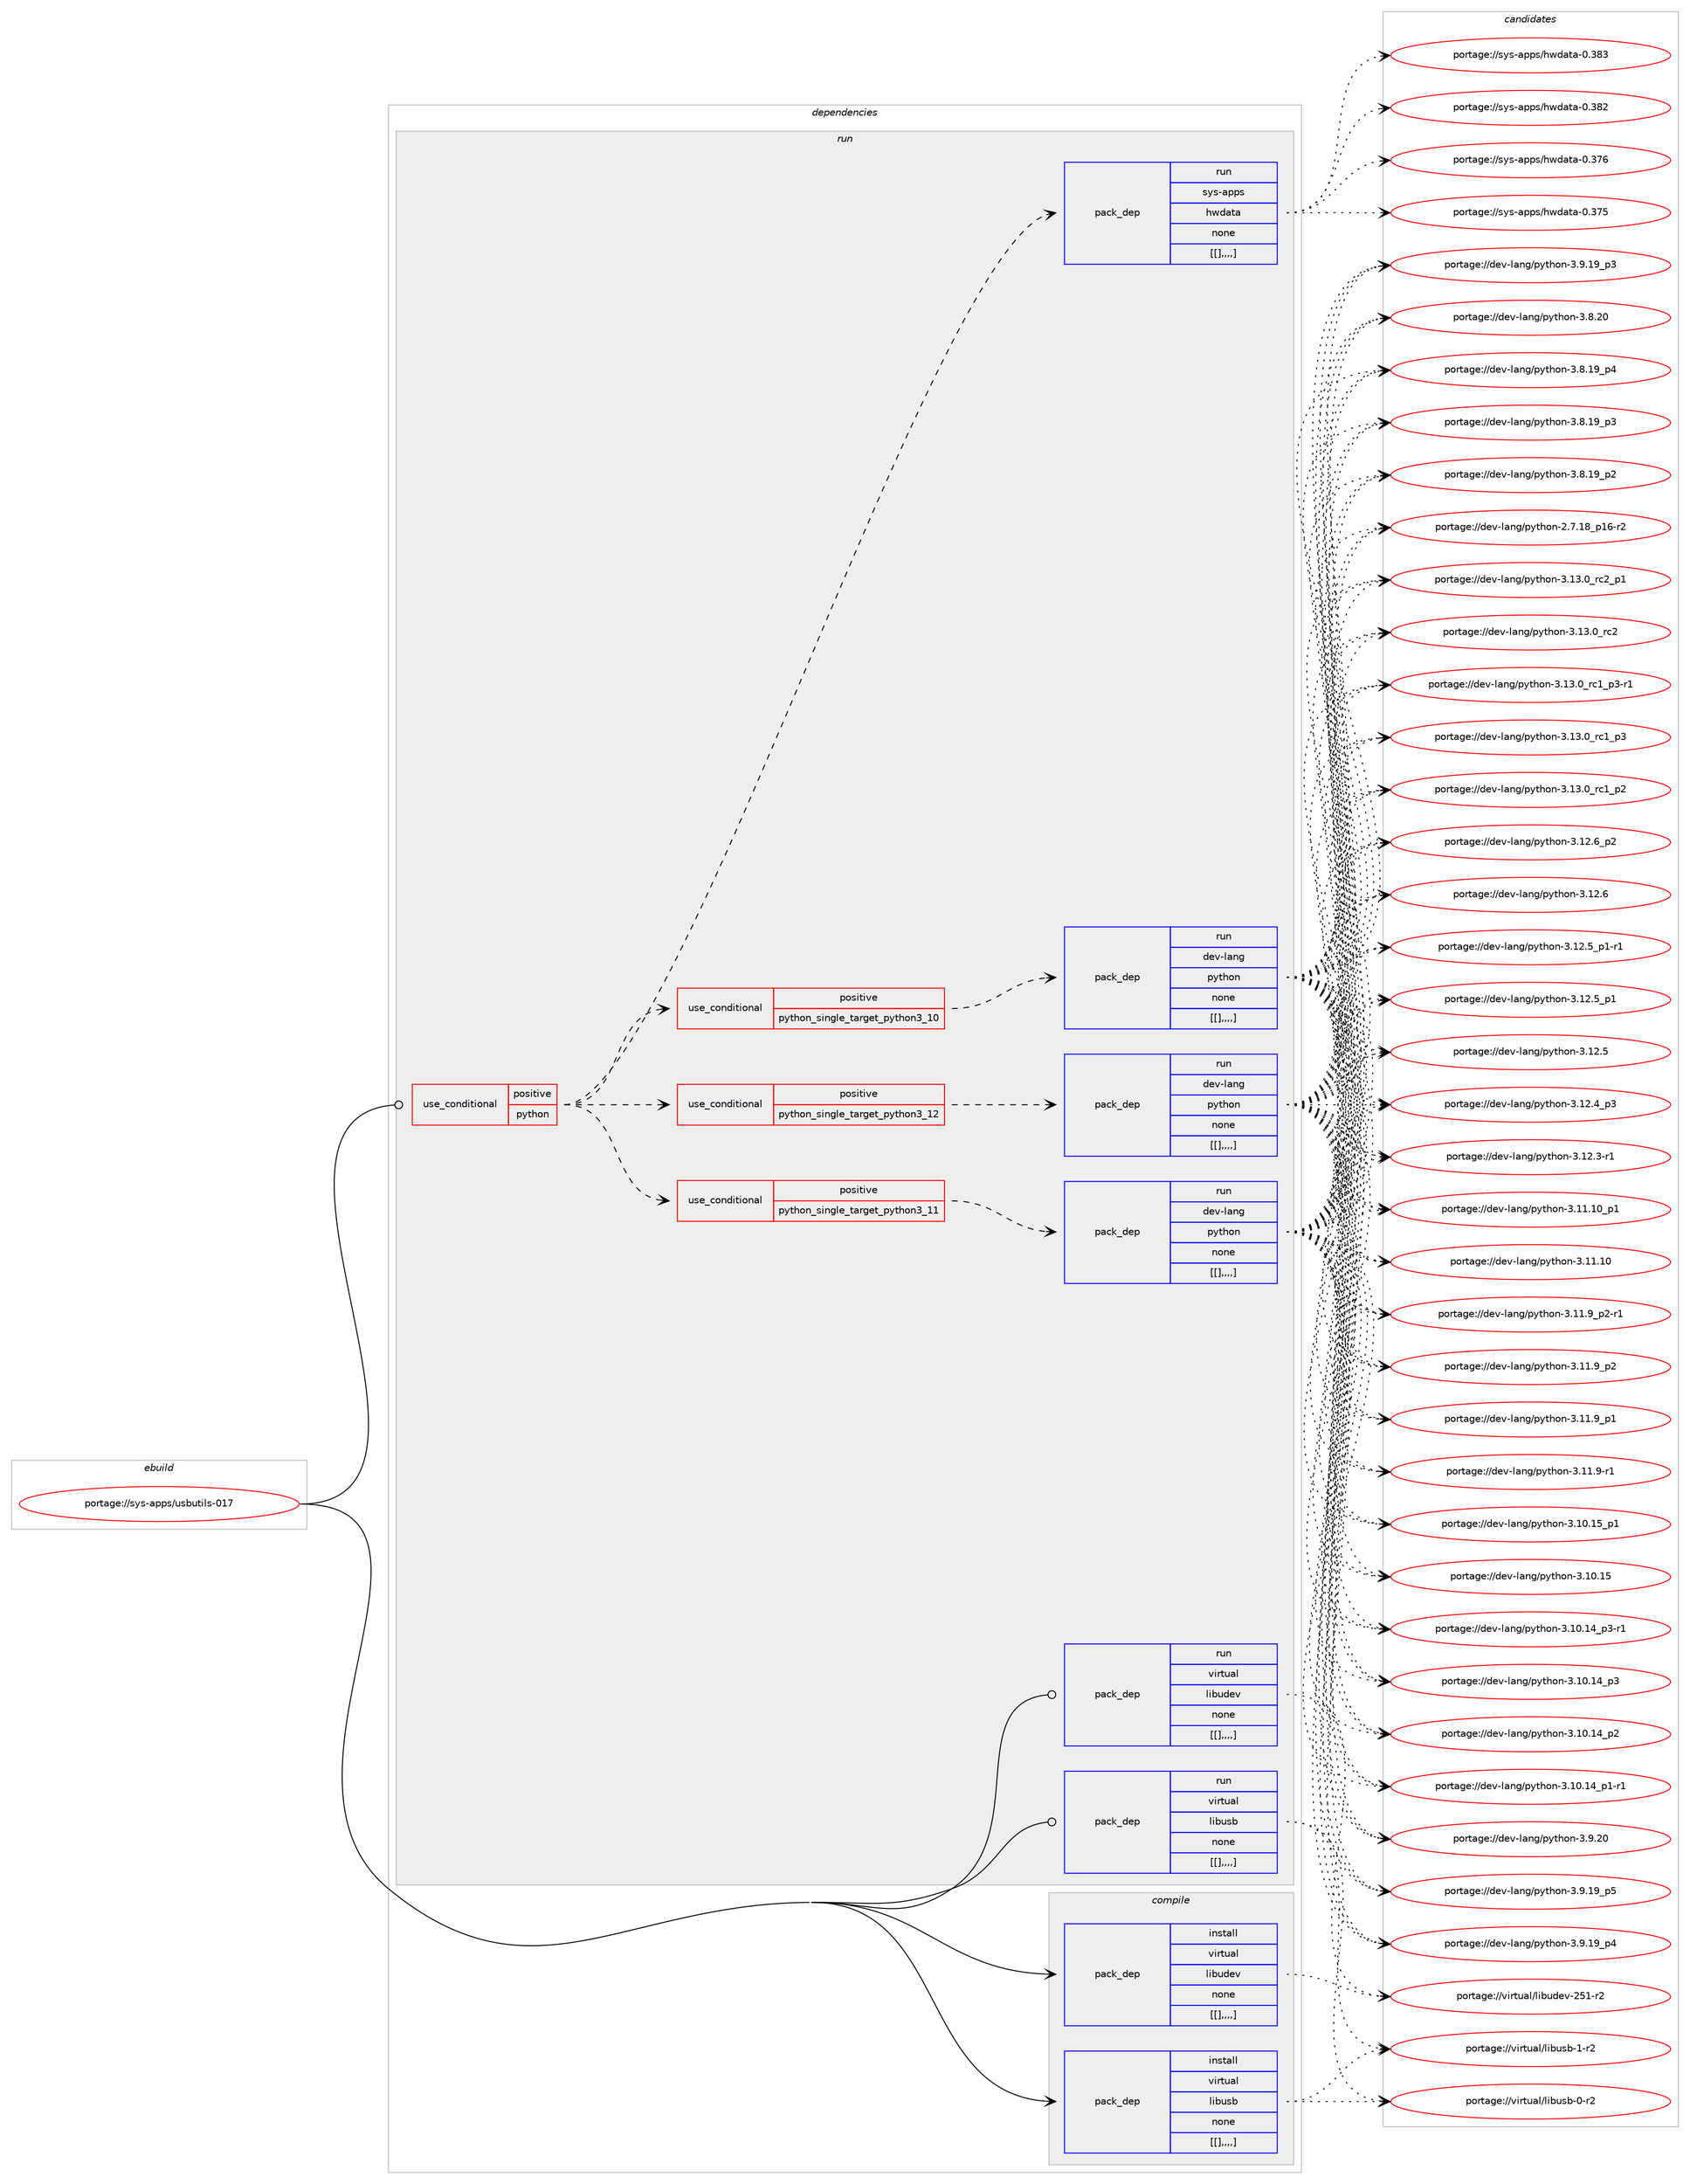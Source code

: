 digraph prolog {

# *************
# Graph options
# *************

newrank=true;
concentrate=true;
compound=true;
graph [rankdir=LR,fontname=Helvetica,fontsize=10,ranksep=1.5];#, ranksep=2.5, nodesep=0.2];
edge  [arrowhead=vee];
node  [fontname=Helvetica,fontsize=10];

# **********
# The ebuild
# **********

subgraph cluster_leftcol {
color=gray;
label=<<i>ebuild</i>>;
id [label="portage://sys-apps/usbutils-017", color=red, width=4, href="../sys-apps/usbutils-017.svg"];
}

# ****************
# The dependencies
# ****************

subgraph cluster_midcol {
color=gray;
label=<<i>dependencies</i>>;
subgraph cluster_compile {
fillcolor="#eeeeee";
style=filled;
label=<<i>compile</i>>;
subgraph pack13308 {
dependency21380 [label=<<TABLE BORDER="0" CELLBORDER="1" CELLSPACING="0" CELLPADDING="4" WIDTH="220"><TR><TD ROWSPAN="6" CELLPADDING="30">pack_dep</TD></TR><TR><TD WIDTH="110">install</TD></TR><TR><TD>virtual</TD></TR><TR><TD>libudev</TD></TR><TR><TD>none</TD></TR><TR><TD>[[],,,,]</TD></TR></TABLE>>, shape=none, color=blue];
}
id:e -> dependency21380:w [weight=20,style="solid",arrowhead="vee"];
subgraph pack13309 {
dependency21381 [label=<<TABLE BORDER="0" CELLBORDER="1" CELLSPACING="0" CELLPADDING="4" WIDTH="220"><TR><TD ROWSPAN="6" CELLPADDING="30">pack_dep</TD></TR><TR><TD WIDTH="110">install</TD></TR><TR><TD>virtual</TD></TR><TR><TD>libusb</TD></TR><TR><TD>none</TD></TR><TR><TD>[[],,,,]</TD></TR></TABLE>>, shape=none, color=blue];
}
id:e -> dependency21381:w [weight=20,style="solid",arrowhead="vee"];
}
subgraph cluster_compileandrun {
fillcolor="#eeeeee";
style=filled;
label=<<i>compile and run</i>>;
}
subgraph cluster_run {
fillcolor="#eeeeee";
style=filled;
label=<<i>run</i>>;
subgraph cond8016 {
dependency21382 [label=<<TABLE BORDER="0" CELLBORDER="1" CELLSPACING="0" CELLPADDING="4"><TR><TD ROWSPAN="3" CELLPADDING="10">use_conditional</TD></TR><TR><TD>positive</TD></TR><TR><TD>python</TD></TR></TABLE>>, shape=none, color=red];
subgraph cond8017 {
dependency21383 [label=<<TABLE BORDER="0" CELLBORDER="1" CELLSPACING="0" CELLPADDING="4"><TR><TD ROWSPAN="3" CELLPADDING="10">use_conditional</TD></TR><TR><TD>positive</TD></TR><TR><TD>python_single_target_python3_10</TD></TR></TABLE>>, shape=none, color=red];
subgraph pack13310 {
dependency21384 [label=<<TABLE BORDER="0" CELLBORDER="1" CELLSPACING="0" CELLPADDING="4" WIDTH="220"><TR><TD ROWSPAN="6" CELLPADDING="30">pack_dep</TD></TR><TR><TD WIDTH="110">run</TD></TR><TR><TD>dev-lang</TD></TR><TR><TD>python</TD></TR><TR><TD>none</TD></TR><TR><TD>[[],,,,]</TD></TR></TABLE>>, shape=none, color=blue];
}
dependency21383:e -> dependency21384:w [weight=20,style="dashed",arrowhead="vee"];
}
dependency21382:e -> dependency21383:w [weight=20,style="dashed",arrowhead="vee"];
subgraph cond8018 {
dependency21385 [label=<<TABLE BORDER="0" CELLBORDER="1" CELLSPACING="0" CELLPADDING="4"><TR><TD ROWSPAN="3" CELLPADDING="10">use_conditional</TD></TR><TR><TD>positive</TD></TR><TR><TD>python_single_target_python3_11</TD></TR></TABLE>>, shape=none, color=red];
subgraph pack13311 {
dependency21386 [label=<<TABLE BORDER="0" CELLBORDER="1" CELLSPACING="0" CELLPADDING="4" WIDTH="220"><TR><TD ROWSPAN="6" CELLPADDING="30">pack_dep</TD></TR><TR><TD WIDTH="110">run</TD></TR><TR><TD>dev-lang</TD></TR><TR><TD>python</TD></TR><TR><TD>none</TD></TR><TR><TD>[[],,,,]</TD></TR></TABLE>>, shape=none, color=blue];
}
dependency21385:e -> dependency21386:w [weight=20,style="dashed",arrowhead="vee"];
}
dependency21382:e -> dependency21385:w [weight=20,style="dashed",arrowhead="vee"];
subgraph cond8019 {
dependency21387 [label=<<TABLE BORDER="0" CELLBORDER="1" CELLSPACING="0" CELLPADDING="4"><TR><TD ROWSPAN="3" CELLPADDING="10">use_conditional</TD></TR><TR><TD>positive</TD></TR><TR><TD>python_single_target_python3_12</TD></TR></TABLE>>, shape=none, color=red];
subgraph pack13312 {
dependency21388 [label=<<TABLE BORDER="0" CELLBORDER="1" CELLSPACING="0" CELLPADDING="4" WIDTH="220"><TR><TD ROWSPAN="6" CELLPADDING="30">pack_dep</TD></TR><TR><TD WIDTH="110">run</TD></TR><TR><TD>dev-lang</TD></TR><TR><TD>python</TD></TR><TR><TD>none</TD></TR><TR><TD>[[],,,,]</TD></TR></TABLE>>, shape=none, color=blue];
}
dependency21387:e -> dependency21388:w [weight=20,style="dashed",arrowhead="vee"];
}
dependency21382:e -> dependency21387:w [weight=20,style="dashed",arrowhead="vee"];
subgraph pack13313 {
dependency21389 [label=<<TABLE BORDER="0" CELLBORDER="1" CELLSPACING="0" CELLPADDING="4" WIDTH="220"><TR><TD ROWSPAN="6" CELLPADDING="30">pack_dep</TD></TR><TR><TD WIDTH="110">run</TD></TR><TR><TD>sys-apps</TD></TR><TR><TD>hwdata</TD></TR><TR><TD>none</TD></TR><TR><TD>[[],,,,]</TD></TR></TABLE>>, shape=none, color=blue];
}
dependency21382:e -> dependency21389:w [weight=20,style="dashed",arrowhead="vee"];
}
id:e -> dependency21382:w [weight=20,style="solid",arrowhead="odot"];
subgraph pack13314 {
dependency21390 [label=<<TABLE BORDER="0" CELLBORDER="1" CELLSPACING="0" CELLPADDING="4" WIDTH="220"><TR><TD ROWSPAN="6" CELLPADDING="30">pack_dep</TD></TR><TR><TD WIDTH="110">run</TD></TR><TR><TD>virtual</TD></TR><TR><TD>libudev</TD></TR><TR><TD>none</TD></TR><TR><TD>[[],,,,]</TD></TR></TABLE>>, shape=none, color=blue];
}
id:e -> dependency21390:w [weight=20,style="solid",arrowhead="odot"];
subgraph pack13315 {
dependency21391 [label=<<TABLE BORDER="0" CELLBORDER="1" CELLSPACING="0" CELLPADDING="4" WIDTH="220"><TR><TD ROWSPAN="6" CELLPADDING="30">pack_dep</TD></TR><TR><TD WIDTH="110">run</TD></TR><TR><TD>virtual</TD></TR><TR><TD>libusb</TD></TR><TR><TD>none</TD></TR><TR><TD>[[],,,,]</TD></TR></TABLE>>, shape=none, color=blue];
}
id:e -> dependency21391:w [weight=20,style="solid",arrowhead="odot"];
}
}

# **************
# The candidates
# **************

subgraph cluster_choices {
rank=same;
color=gray;
label=<<i>candidates</i>>;

subgraph choice13308 {
color=black;
nodesep=1;
choice118105114116117971084710810598117100101118455053494511450 [label="portage://virtual/libudev-251-r2", color=red, width=4,href="../virtual/libudev-251-r2.svg"];
dependency21380:e -> choice118105114116117971084710810598117100101118455053494511450:w [style=dotted,weight="100"];
}
subgraph choice13309 {
color=black;
nodesep=1;
choice1181051141161179710847108105981171159845494511450 [label="portage://virtual/libusb-1-r2", color=red, width=4,href="../virtual/libusb-1-r2.svg"];
choice1181051141161179710847108105981171159845484511450 [label="portage://virtual/libusb-0-r2", color=red, width=4,href="../virtual/libusb-0-r2.svg"];
dependency21381:e -> choice1181051141161179710847108105981171159845494511450:w [style=dotted,weight="100"];
dependency21381:e -> choice1181051141161179710847108105981171159845484511450:w [style=dotted,weight="100"];
}
subgraph choice13310 {
color=black;
nodesep=1;
choice100101118451089711010347112121116104111110455146495146489511499509511249 [label="portage://dev-lang/python-3.13.0_rc2_p1", color=red, width=4,href="../dev-lang/python-3.13.0_rc2_p1.svg"];
choice10010111845108971101034711212111610411111045514649514648951149950 [label="portage://dev-lang/python-3.13.0_rc2", color=red, width=4,href="../dev-lang/python-3.13.0_rc2.svg"];
choice1001011184510897110103471121211161041111104551464951464895114994995112514511449 [label="portage://dev-lang/python-3.13.0_rc1_p3-r1", color=red, width=4,href="../dev-lang/python-3.13.0_rc1_p3-r1.svg"];
choice100101118451089711010347112121116104111110455146495146489511499499511251 [label="portage://dev-lang/python-3.13.0_rc1_p3", color=red, width=4,href="../dev-lang/python-3.13.0_rc1_p3.svg"];
choice100101118451089711010347112121116104111110455146495146489511499499511250 [label="portage://dev-lang/python-3.13.0_rc1_p2", color=red, width=4,href="../dev-lang/python-3.13.0_rc1_p2.svg"];
choice100101118451089711010347112121116104111110455146495046549511250 [label="portage://dev-lang/python-3.12.6_p2", color=red, width=4,href="../dev-lang/python-3.12.6_p2.svg"];
choice10010111845108971101034711212111610411111045514649504654 [label="portage://dev-lang/python-3.12.6", color=red, width=4,href="../dev-lang/python-3.12.6.svg"];
choice1001011184510897110103471121211161041111104551464950465395112494511449 [label="portage://dev-lang/python-3.12.5_p1-r1", color=red, width=4,href="../dev-lang/python-3.12.5_p1-r1.svg"];
choice100101118451089711010347112121116104111110455146495046539511249 [label="portage://dev-lang/python-3.12.5_p1", color=red, width=4,href="../dev-lang/python-3.12.5_p1.svg"];
choice10010111845108971101034711212111610411111045514649504653 [label="portage://dev-lang/python-3.12.5", color=red, width=4,href="../dev-lang/python-3.12.5.svg"];
choice100101118451089711010347112121116104111110455146495046529511251 [label="portage://dev-lang/python-3.12.4_p3", color=red, width=4,href="../dev-lang/python-3.12.4_p3.svg"];
choice100101118451089711010347112121116104111110455146495046514511449 [label="portage://dev-lang/python-3.12.3-r1", color=red, width=4,href="../dev-lang/python-3.12.3-r1.svg"];
choice10010111845108971101034711212111610411111045514649494649489511249 [label="portage://dev-lang/python-3.11.10_p1", color=red, width=4,href="../dev-lang/python-3.11.10_p1.svg"];
choice1001011184510897110103471121211161041111104551464949464948 [label="portage://dev-lang/python-3.11.10", color=red, width=4,href="../dev-lang/python-3.11.10.svg"];
choice1001011184510897110103471121211161041111104551464949465795112504511449 [label="portage://dev-lang/python-3.11.9_p2-r1", color=red, width=4,href="../dev-lang/python-3.11.9_p2-r1.svg"];
choice100101118451089711010347112121116104111110455146494946579511250 [label="portage://dev-lang/python-3.11.9_p2", color=red, width=4,href="../dev-lang/python-3.11.9_p2.svg"];
choice100101118451089711010347112121116104111110455146494946579511249 [label="portage://dev-lang/python-3.11.9_p1", color=red, width=4,href="../dev-lang/python-3.11.9_p1.svg"];
choice100101118451089711010347112121116104111110455146494946574511449 [label="portage://dev-lang/python-3.11.9-r1", color=red, width=4,href="../dev-lang/python-3.11.9-r1.svg"];
choice10010111845108971101034711212111610411111045514649484649539511249 [label="portage://dev-lang/python-3.10.15_p1", color=red, width=4,href="../dev-lang/python-3.10.15_p1.svg"];
choice1001011184510897110103471121211161041111104551464948464953 [label="portage://dev-lang/python-3.10.15", color=red, width=4,href="../dev-lang/python-3.10.15.svg"];
choice100101118451089711010347112121116104111110455146494846495295112514511449 [label="portage://dev-lang/python-3.10.14_p3-r1", color=red, width=4,href="../dev-lang/python-3.10.14_p3-r1.svg"];
choice10010111845108971101034711212111610411111045514649484649529511251 [label="portage://dev-lang/python-3.10.14_p3", color=red, width=4,href="../dev-lang/python-3.10.14_p3.svg"];
choice10010111845108971101034711212111610411111045514649484649529511250 [label="portage://dev-lang/python-3.10.14_p2", color=red, width=4,href="../dev-lang/python-3.10.14_p2.svg"];
choice100101118451089711010347112121116104111110455146494846495295112494511449 [label="portage://dev-lang/python-3.10.14_p1-r1", color=red, width=4,href="../dev-lang/python-3.10.14_p1-r1.svg"];
choice10010111845108971101034711212111610411111045514657465048 [label="portage://dev-lang/python-3.9.20", color=red, width=4,href="../dev-lang/python-3.9.20.svg"];
choice100101118451089711010347112121116104111110455146574649579511253 [label="portage://dev-lang/python-3.9.19_p5", color=red, width=4,href="../dev-lang/python-3.9.19_p5.svg"];
choice100101118451089711010347112121116104111110455146574649579511252 [label="portage://dev-lang/python-3.9.19_p4", color=red, width=4,href="../dev-lang/python-3.9.19_p4.svg"];
choice100101118451089711010347112121116104111110455146574649579511251 [label="portage://dev-lang/python-3.9.19_p3", color=red, width=4,href="../dev-lang/python-3.9.19_p3.svg"];
choice10010111845108971101034711212111610411111045514656465048 [label="portage://dev-lang/python-3.8.20", color=red, width=4,href="../dev-lang/python-3.8.20.svg"];
choice100101118451089711010347112121116104111110455146564649579511252 [label="portage://dev-lang/python-3.8.19_p4", color=red, width=4,href="../dev-lang/python-3.8.19_p4.svg"];
choice100101118451089711010347112121116104111110455146564649579511251 [label="portage://dev-lang/python-3.8.19_p3", color=red, width=4,href="../dev-lang/python-3.8.19_p3.svg"];
choice100101118451089711010347112121116104111110455146564649579511250 [label="portage://dev-lang/python-3.8.19_p2", color=red, width=4,href="../dev-lang/python-3.8.19_p2.svg"];
choice100101118451089711010347112121116104111110455046554649569511249544511450 [label="portage://dev-lang/python-2.7.18_p16-r2", color=red, width=4,href="../dev-lang/python-2.7.18_p16-r2.svg"];
dependency21384:e -> choice100101118451089711010347112121116104111110455146495146489511499509511249:w [style=dotted,weight="100"];
dependency21384:e -> choice10010111845108971101034711212111610411111045514649514648951149950:w [style=dotted,weight="100"];
dependency21384:e -> choice1001011184510897110103471121211161041111104551464951464895114994995112514511449:w [style=dotted,weight="100"];
dependency21384:e -> choice100101118451089711010347112121116104111110455146495146489511499499511251:w [style=dotted,weight="100"];
dependency21384:e -> choice100101118451089711010347112121116104111110455146495146489511499499511250:w [style=dotted,weight="100"];
dependency21384:e -> choice100101118451089711010347112121116104111110455146495046549511250:w [style=dotted,weight="100"];
dependency21384:e -> choice10010111845108971101034711212111610411111045514649504654:w [style=dotted,weight="100"];
dependency21384:e -> choice1001011184510897110103471121211161041111104551464950465395112494511449:w [style=dotted,weight="100"];
dependency21384:e -> choice100101118451089711010347112121116104111110455146495046539511249:w [style=dotted,weight="100"];
dependency21384:e -> choice10010111845108971101034711212111610411111045514649504653:w [style=dotted,weight="100"];
dependency21384:e -> choice100101118451089711010347112121116104111110455146495046529511251:w [style=dotted,weight="100"];
dependency21384:e -> choice100101118451089711010347112121116104111110455146495046514511449:w [style=dotted,weight="100"];
dependency21384:e -> choice10010111845108971101034711212111610411111045514649494649489511249:w [style=dotted,weight="100"];
dependency21384:e -> choice1001011184510897110103471121211161041111104551464949464948:w [style=dotted,weight="100"];
dependency21384:e -> choice1001011184510897110103471121211161041111104551464949465795112504511449:w [style=dotted,weight="100"];
dependency21384:e -> choice100101118451089711010347112121116104111110455146494946579511250:w [style=dotted,weight="100"];
dependency21384:e -> choice100101118451089711010347112121116104111110455146494946579511249:w [style=dotted,weight="100"];
dependency21384:e -> choice100101118451089711010347112121116104111110455146494946574511449:w [style=dotted,weight="100"];
dependency21384:e -> choice10010111845108971101034711212111610411111045514649484649539511249:w [style=dotted,weight="100"];
dependency21384:e -> choice1001011184510897110103471121211161041111104551464948464953:w [style=dotted,weight="100"];
dependency21384:e -> choice100101118451089711010347112121116104111110455146494846495295112514511449:w [style=dotted,weight="100"];
dependency21384:e -> choice10010111845108971101034711212111610411111045514649484649529511251:w [style=dotted,weight="100"];
dependency21384:e -> choice10010111845108971101034711212111610411111045514649484649529511250:w [style=dotted,weight="100"];
dependency21384:e -> choice100101118451089711010347112121116104111110455146494846495295112494511449:w [style=dotted,weight="100"];
dependency21384:e -> choice10010111845108971101034711212111610411111045514657465048:w [style=dotted,weight="100"];
dependency21384:e -> choice100101118451089711010347112121116104111110455146574649579511253:w [style=dotted,weight="100"];
dependency21384:e -> choice100101118451089711010347112121116104111110455146574649579511252:w [style=dotted,weight="100"];
dependency21384:e -> choice100101118451089711010347112121116104111110455146574649579511251:w [style=dotted,weight="100"];
dependency21384:e -> choice10010111845108971101034711212111610411111045514656465048:w [style=dotted,weight="100"];
dependency21384:e -> choice100101118451089711010347112121116104111110455146564649579511252:w [style=dotted,weight="100"];
dependency21384:e -> choice100101118451089711010347112121116104111110455146564649579511251:w [style=dotted,weight="100"];
dependency21384:e -> choice100101118451089711010347112121116104111110455146564649579511250:w [style=dotted,weight="100"];
dependency21384:e -> choice100101118451089711010347112121116104111110455046554649569511249544511450:w [style=dotted,weight="100"];
}
subgraph choice13311 {
color=black;
nodesep=1;
choice100101118451089711010347112121116104111110455146495146489511499509511249 [label="portage://dev-lang/python-3.13.0_rc2_p1", color=red, width=4,href="../dev-lang/python-3.13.0_rc2_p1.svg"];
choice10010111845108971101034711212111610411111045514649514648951149950 [label="portage://dev-lang/python-3.13.0_rc2", color=red, width=4,href="../dev-lang/python-3.13.0_rc2.svg"];
choice1001011184510897110103471121211161041111104551464951464895114994995112514511449 [label="portage://dev-lang/python-3.13.0_rc1_p3-r1", color=red, width=4,href="../dev-lang/python-3.13.0_rc1_p3-r1.svg"];
choice100101118451089711010347112121116104111110455146495146489511499499511251 [label="portage://dev-lang/python-3.13.0_rc1_p3", color=red, width=4,href="../dev-lang/python-3.13.0_rc1_p3.svg"];
choice100101118451089711010347112121116104111110455146495146489511499499511250 [label="portage://dev-lang/python-3.13.0_rc1_p2", color=red, width=4,href="../dev-lang/python-3.13.0_rc1_p2.svg"];
choice100101118451089711010347112121116104111110455146495046549511250 [label="portage://dev-lang/python-3.12.6_p2", color=red, width=4,href="../dev-lang/python-3.12.6_p2.svg"];
choice10010111845108971101034711212111610411111045514649504654 [label="portage://dev-lang/python-3.12.6", color=red, width=4,href="../dev-lang/python-3.12.6.svg"];
choice1001011184510897110103471121211161041111104551464950465395112494511449 [label="portage://dev-lang/python-3.12.5_p1-r1", color=red, width=4,href="../dev-lang/python-3.12.5_p1-r1.svg"];
choice100101118451089711010347112121116104111110455146495046539511249 [label="portage://dev-lang/python-3.12.5_p1", color=red, width=4,href="../dev-lang/python-3.12.5_p1.svg"];
choice10010111845108971101034711212111610411111045514649504653 [label="portage://dev-lang/python-3.12.5", color=red, width=4,href="../dev-lang/python-3.12.5.svg"];
choice100101118451089711010347112121116104111110455146495046529511251 [label="portage://dev-lang/python-3.12.4_p3", color=red, width=4,href="../dev-lang/python-3.12.4_p3.svg"];
choice100101118451089711010347112121116104111110455146495046514511449 [label="portage://dev-lang/python-3.12.3-r1", color=red, width=4,href="../dev-lang/python-3.12.3-r1.svg"];
choice10010111845108971101034711212111610411111045514649494649489511249 [label="portage://dev-lang/python-3.11.10_p1", color=red, width=4,href="../dev-lang/python-3.11.10_p1.svg"];
choice1001011184510897110103471121211161041111104551464949464948 [label="portage://dev-lang/python-3.11.10", color=red, width=4,href="../dev-lang/python-3.11.10.svg"];
choice1001011184510897110103471121211161041111104551464949465795112504511449 [label="portage://dev-lang/python-3.11.9_p2-r1", color=red, width=4,href="../dev-lang/python-3.11.9_p2-r1.svg"];
choice100101118451089711010347112121116104111110455146494946579511250 [label="portage://dev-lang/python-3.11.9_p2", color=red, width=4,href="../dev-lang/python-3.11.9_p2.svg"];
choice100101118451089711010347112121116104111110455146494946579511249 [label="portage://dev-lang/python-3.11.9_p1", color=red, width=4,href="../dev-lang/python-3.11.9_p1.svg"];
choice100101118451089711010347112121116104111110455146494946574511449 [label="portage://dev-lang/python-3.11.9-r1", color=red, width=4,href="../dev-lang/python-3.11.9-r1.svg"];
choice10010111845108971101034711212111610411111045514649484649539511249 [label="portage://dev-lang/python-3.10.15_p1", color=red, width=4,href="../dev-lang/python-3.10.15_p1.svg"];
choice1001011184510897110103471121211161041111104551464948464953 [label="portage://dev-lang/python-3.10.15", color=red, width=4,href="../dev-lang/python-3.10.15.svg"];
choice100101118451089711010347112121116104111110455146494846495295112514511449 [label="portage://dev-lang/python-3.10.14_p3-r1", color=red, width=4,href="../dev-lang/python-3.10.14_p3-r1.svg"];
choice10010111845108971101034711212111610411111045514649484649529511251 [label="portage://dev-lang/python-3.10.14_p3", color=red, width=4,href="../dev-lang/python-3.10.14_p3.svg"];
choice10010111845108971101034711212111610411111045514649484649529511250 [label="portage://dev-lang/python-3.10.14_p2", color=red, width=4,href="../dev-lang/python-3.10.14_p2.svg"];
choice100101118451089711010347112121116104111110455146494846495295112494511449 [label="portage://dev-lang/python-3.10.14_p1-r1", color=red, width=4,href="../dev-lang/python-3.10.14_p1-r1.svg"];
choice10010111845108971101034711212111610411111045514657465048 [label="portage://dev-lang/python-3.9.20", color=red, width=4,href="../dev-lang/python-3.9.20.svg"];
choice100101118451089711010347112121116104111110455146574649579511253 [label="portage://dev-lang/python-3.9.19_p5", color=red, width=4,href="../dev-lang/python-3.9.19_p5.svg"];
choice100101118451089711010347112121116104111110455146574649579511252 [label="portage://dev-lang/python-3.9.19_p4", color=red, width=4,href="../dev-lang/python-3.9.19_p4.svg"];
choice100101118451089711010347112121116104111110455146574649579511251 [label="portage://dev-lang/python-3.9.19_p3", color=red, width=4,href="../dev-lang/python-3.9.19_p3.svg"];
choice10010111845108971101034711212111610411111045514656465048 [label="portage://dev-lang/python-3.8.20", color=red, width=4,href="../dev-lang/python-3.8.20.svg"];
choice100101118451089711010347112121116104111110455146564649579511252 [label="portage://dev-lang/python-3.8.19_p4", color=red, width=4,href="../dev-lang/python-3.8.19_p4.svg"];
choice100101118451089711010347112121116104111110455146564649579511251 [label="portage://dev-lang/python-3.8.19_p3", color=red, width=4,href="../dev-lang/python-3.8.19_p3.svg"];
choice100101118451089711010347112121116104111110455146564649579511250 [label="portage://dev-lang/python-3.8.19_p2", color=red, width=4,href="../dev-lang/python-3.8.19_p2.svg"];
choice100101118451089711010347112121116104111110455046554649569511249544511450 [label="portage://dev-lang/python-2.7.18_p16-r2", color=red, width=4,href="../dev-lang/python-2.7.18_p16-r2.svg"];
dependency21386:e -> choice100101118451089711010347112121116104111110455146495146489511499509511249:w [style=dotted,weight="100"];
dependency21386:e -> choice10010111845108971101034711212111610411111045514649514648951149950:w [style=dotted,weight="100"];
dependency21386:e -> choice1001011184510897110103471121211161041111104551464951464895114994995112514511449:w [style=dotted,weight="100"];
dependency21386:e -> choice100101118451089711010347112121116104111110455146495146489511499499511251:w [style=dotted,weight="100"];
dependency21386:e -> choice100101118451089711010347112121116104111110455146495146489511499499511250:w [style=dotted,weight="100"];
dependency21386:e -> choice100101118451089711010347112121116104111110455146495046549511250:w [style=dotted,weight="100"];
dependency21386:e -> choice10010111845108971101034711212111610411111045514649504654:w [style=dotted,weight="100"];
dependency21386:e -> choice1001011184510897110103471121211161041111104551464950465395112494511449:w [style=dotted,weight="100"];
dependency21386:e -> choice100101118451089711010347112121116104111110455146495046539511249:w [style=dotted,weight="100"];
dependency21386:e -> choice10010111845108971101034711212111610411111045514649504653:w [style=dotted,weight="100"];
dependency21386:e -> choice100101118451089711010347112121116104111110455146495046529511251:w [style=dotted,weight="100"];
dependency21386:e -> choice100101118451089711010347112121116104111110455146495046514511449:w [style=dotted,weight="100"];
dependency21386:e -> choice10010111845108971101034711212111610411111045514649494649489511249:w [style=dotted,weight="100"];
dependency21386:e -> choice1001011184510897110103471121211161041111104551464949464948:w [style=dotted,weight="100"];
dependency21386:e -> choice1001011184510897110103471121211161041111104551464949465795112504511449:w [style=dotted,weight="100"];
dependency21386:e -> choice100101118451089711010347112121116104111110455146494946579511250:w [style=dotted,weight="100"];
dependency21386:e -> choice100101118451089711010347112121116104111110455146494946579511249:w [style=dotted,weight="100"];
dependency21386:e -> choice100101118451089711010347112121116104111110455146494946574511449:w [style=dotted,weight="100"];
dependency21386:e -> choice10010111845108971101034711212111610411111045514649484649539511249:w [style=dotted,weight="100"];
dependency21386:e -> choice1001011184510897110103471121211161041111104551464948464953:w [style=dotted,weight="100"];
dependency21386:e -> choice100101118451089711010347112121116104111110455146494846495295112514511449:w [style=dotted,weight="100"];
dependency21386:e -> choice10010111845108971101034711212111610411111045514649484649529511251:w [style=dotted,weight="100"];
dependency21386:e -> choice10010111845108971101034711212111610411111045514649484649529511250:w [style=dotted,weight="100"];
dependency21386:e -> choice100101118451089711010347112121116104111110455146494846495295112494511449:w [style=dotted,weight="100"];
dependency21386:e -> choice10010111845108971101034711212111610411111045514657465048:w [style=dotted,weight="100"];
dependency21386:e -> choice100101118451089711010347112121116104111110455146574649579511253:w [style=dotted,weight="100"];
dependency21386:e -> choice100101118451089711010347112121116104111110455146574649579511252:w [style=dotted,weight="100"];
dependency21386:e -> choice100101118451089711010347112121116104111110455146574649579511251:w [style=dotted,weight="100"];
dependency21386:e -> choice10010111845108971101034711212111610411111045514656465048:w [style=dotted,weight="100"];
dependency21386:e -> choice100101118451089711010347112121116104111110455146564649579511252:w [style=dotted,weight="100"];
dependency21386:e -> choice100101118451089711010347112121116104111110455146564649579511251:w [style=dotted,weight="100"];
dependency21386:e -> choice100101118451089711010347112121116104111110455146564649579511250:w [style=dotted,weight="100"];
dependency21386:e -> choice100101118451089711010347112121116104111110455046554649569511249544511450:w [style=dotted,weight="100"];
}
subgraph choice13312 {
color=black;
nodesep=1;
choice100101118451089711010347112121116104111110455146495146489511499509511249 [label="portage://dev-lang/python-3.13.0_rc2_p1", color=red, width=4,href="../dev-lang/python-3.13.0_rc2_p1.svg"];
choice10010111845108971101034711212111610411111045514649514648951149950 [label="portage://dev-lang/python-3.13.0_rc2", color=red, width=4,href="../dev-lang/python-3.13.0_rc2.svg"];
choice1001011184510897110103471121211161041111104551464951464895114994995112514511449 [label="portage://dev-lang/python-3.13.0_rc1_p3-r1", color=red, width=4,href="../dev-lang/python-3.13.0_rc1_p3-r1.svg"];
choice100101118451089711010347112121116104111110455146495146489511499499511251 [label="portage://dev-lang/python-3.13.0_rc1_p3", color=red, width=4,href="../dev-lang/python-3.13.0_rc1_p3.svg"];
choice100101118451089711010347112121116104111110455146495146489511499499511250 [label="portage://dev-lang/python-3.13.0_rc1_p2", color=red, width=4,href="../dev-lang/python-3.13.0_rc1_p2.svg"];
choice100101118451089711010347112121116104111110455146495046549511250 [label="portage://dev-lang/python-3.12.6_p2", color=red, width=4,href="../dev-lang/python-3.12.6_p2.svg"];
choice10010111845108971101034711212111610411111045514649504654 [label="portage://dev-lang/python-3.12.6", color=red, width=4,href="../dev-lang/python-3.12.6.svg"];
choice1001011184510897110103471121211161041111104551464950465395112494511449 [label="portage://dev-lang/python-3.12.5_p1-r1", color=red, width=4,href="../dev-lang/python-3.12.5_p1-r1.svg"];
choice100101118451089711010347112121116104111110455146495046539511249 [label="portage://dev-lang/python-3.12.5_p1", color=red, width=4,href="../dev-lang/python-3.12.5_p1.svg"];
choice10010111845108971101034711212111610411111045514649504653 [label="portage://dev-lang/python-3.12.5", color=red, width=4,href="../dev-lang/python-3.12.5.svg"];
choice100101118451089711010347112121116104111110455146495046529511251 [label="portage://dev-lang/python-3.12.4_p3", color=red, width=4,href="../dev-lang/python-3.12.4_p3.svg"];
choice100101118451089711010347112121116104111110455146495046514511449 [label="portage://dev-lang/python-3.12.3-r1", color=red, width=4,href="../dev-lang/python-3.12.3-r1.svg"];
choice10010111845108971101034711212111610411111045514649494649489511249 [label="portage://dev-lang/python-3.11.10_p1", color=red, width=4,href="../dev-lang/python-3.11.10_p1.svg"];
choice1001011184510897110103471121211161041111104551464949464948 [label="portage://dev-lang/python-3.11.10", color=red, width=4,href="../dev-lang/python-3.11.10.svg"];
choice1001011184510897110103471121211161041111104551464949465795112504511449 [label="portage://dev-lang/python-3.11.9_p2-r1", color=red, width=4,href="../dev-lang/python-3.11.9_p2-r1.svg"];
choice100101118451089711010347112121116104111110455146494946579511250 [label="portage://dev-lang/python-3.11.9_p2", color=red, width=4,href="../dev-lang/python-3.11.9_p2.svg"];
choice100101118451089711010347112121116104111110455146494946579511249 [label="portage://dev-lang/python-3.11.9_p1", color=red, width=4,href="../dev-lang/python-3.11.9_p1.svg"];
choice100101118451089711010347112121116104111110455146494946574511449 [label="portage://dev-lang/python-3.11.9-r1", color=red, width=4,href="../dev-lang/python-3.11.9-r1.svg"];
choice10010111845108971101034711212111610411111045514649484649539511249 [label="portage://dev-lang/python-3.10.15_p1", color=red, width=4,href="../dev-lang/python-3.10.15_p1.svg"];
choice1001011184510897110103471121211161041111104551464948464953 [label="portage://dev-lang/python-3.10.15", color=red, width=4,href="../dev-lang/python-3.10.15.svg"];
choice100101118451089711010347112121116104111110455146494846495295112514511449 [label="portage://dev-lang/python-3.10.14_p3-r1", color=red, width=4,href="../dev-lang/python-3.10.14_p3-r1.svg"];
choice10010111845108971101034711212111610411111045514649484649529511251 [label="portage://dev-lang/python-3.10.14_p3", color=red, width=4,href="../dev-lang/python-3.10.14_p3.svg"];
choice10010111845108971101034711212111610411111045514649484649529511250 [label="portage://dev-lang/python-3.10.14_p2", color=red, width=4,href="../dev-lang/python-3.10.14_p2.svg"];
choice100101118451089711010347112121116104111110455146494846495295112494511449 [label="portage://dev-lang/python-3.10.14_p1-r1", color=red, width=4,href="../dev-lang/python-3.10.14_p1-r1.svg"];
choice10010111845108971101034711212111610411111045514657465048 [label="portage://dev-lang/python-3.9.20", color=red, width=4,href="../dev-lang/python-3.9.20.svg"];
choice100101118451089711010347112121116104111110455146574649579511253 [label="portage://dev-lang/python-3.9.19_p5", color=red, width=4,href="../dev-lang/python-3.9.19_p5.svg"];
choice100101118451089711010347112121116104111110455146574649579511252 [label="portage://dev-lang/python-3.9.19_p4", color=red, width=4,href="../dev-lang/python-3.9.19_p4.svg"];
choice100101118451089711010347112121116104111110455146574649579511251 [label="portage://dev-lang/python-3.9.19_p3", color=red, width=4,href="../dev-lang/python-3.9.19_p3.svg"];
choice10010111845108971101034711212111610411111045514656465048 [label="portage://dev-lang/python-3.8.20", color=red, width=4,href="../dev-lang/python-3.8.20.svg"];
choice100101118451089711010347112121116104111110455146564649579511252 [label="portage://dev-lang/python-3.8.19_p4", color=red, width=4,href="../dev-lang/python-3.8.19_p4.svg"];
choice100101118451089711010347112121116104111110455146564649579511251 [label="portage://dev-lang/python-3.8.19_p3", color=red, width=4,href="../dev-lang/python-3.8.19_p3.svg"];
choice100101118451089711010347112121116104111110455146564649579511250 [label="portage://dev-lang/python-3.8.19_p2", color=red, width=4,href="../dev-lang/python-3.8.19_p2.svg"];
choice100101118451089711010347112121116104111110455046554649569511249544511450 [label="portage://dev-lang/python-2.7.18_p16-r2", color=red, width=4,href="../dev-lang/python-2.7.18_p16-r2.svg"];
dependency21388:e -> choice100101118451089711010347112121116104111110455146495146489511499509511249:w [style=dotted,weight="100"];
dependency21388:e -> choice10010111845108971101034711212111610411111045514649514648951149950:w [style=dotted,weight="100"];
dependency21388:e -> choice1001011184510897110103471121211161041111104551464951464895114994995112514511449:w [style=dotted,weight="100"];
dependency21388:e -> choice100101118451089711010347112121116104111110455146495146489511499499511251:w [style=dotted,weight="100"];
dependency21388:e -> choice100101118451089711010347112121116104111110455146495146489511499499511250:w [style=dotted,weight="100"];
dependency21388:e -> choice100101118451089711010347112121116104111110455146495046549511250:w [style=dotted,weight="100"];
dependency21388:e -> choice10010111845108971101034711212111610411111045514649504654:w [style=dotted,weight="100"];
dependency21388:e -> choice1001011184510897110103471121211161041111104551464950465395112494511449:w [style=dotted,weight="100"];
dependency21388:e -> choice100101118451089711010347112121116104111110455146495046539511249:w [style=dotted,weight="100"];
dependency21388:e -> choice10010111845108971101034711212111610411111045514649504653:w [style=dotted,weight="100"];
dependency21388:e -> choice100101118451089711010347112121116104111110455146495046529511251:w [style=dotted,weight="100"];
dependency21388:e -> choice100101118451089711010347112121116104111110455146495046514511449:w [style=dotted,weight="100"];
dependency21388:e -> choice10010111845108971101034711212111610411111045514649494649489511249:w [style=dotted,weight="100"];
dependency21388:e -> choice1001011184510897110103471121211161041111104551464949464948:w [style=dotted,weight="100"];
dependency21388:e -> choice1001011184510897110103471121211161041111104551464949465795112504511449:w [style=dotted,weight="100"];
dependency21388:e -> choice100101118451089711010347112121116104111110455146494946579511250:w [style=dotted,weight="100"];
dependency21388:e -> choice100101118451089711010347112121116104111110455146494946579511249:w [style=dotted,weight="100"];
dependency21388:e -> choice100101118451089711010347112121116104111110455146494946574511449:w [style=dotted,weight="100"];
dependency21388:e -> choice10010111845108971101034711212111610411111045514649484649539511249:w [style=dotted,weight="100"];
dependency21388:e -> choice1001011184510897110103471121211161041111104551464948464953:w [style=dotted,weight="100"];
dependency21388:e -> choice100101118451089711010347112121116104111110455146494846495295112514511449:w [style=dotted,weight="100"];
dependency21388:e -> choice10010111845108971101034711212111610411111045514649484649529511251:w [style=dotted,weight="100"];
dependency21388:e -> choice10010111845108971101034711212111610411111045514649484649529511250:w [style=dotted,weight="100"];
dependency21388:e -> choice100101118451089711010347112121116104111110455146494846495295112494511449:w [style=dotted,weight="100"];
dependency21388:e -> choice10010111845108971101034711212111610411111045514657465048:w [style=dotted,weight="100"];
dependency21388:e -> choice100101118451089711010347112121116104111110455146574649579511253:w [style=dotted,weight="100"];
dependency21388:e -> choice100101118451089711010347112121116104111110455146574649579511252:w [style=dotted,weight="100"];
dependency21388:e -> choice100101118451089711010347112121116104111110455146574649579511251:w [style=dotted,weight="100"];
dependency21388:e -> choice10010111845108971101034711212111610411111045514656465048:w [style=dotted,weight="100"];
dependency21388:e -> choice100101118451089711010347112121116104111110455146564649579511252:w [style=dotted,weight="100"];
dependency21388:e -> choice100101118451089711010347112121116104111110455146564649579511251:w [style=dotted,weight="100"];
dependency21388:e -> choice100101118451089711010347112121116104111110455146564649579511250:w [style=dotted,weight="100"];
dependency21388:e -> choice100101118451089711010347112121116104111110455046554649569511249544511450:w [style=dotted,weight="100"];
}
subgraph choice13313 {
color=black;
nodesep=1;
choice1151211154597112112115471041191009711697454846515651 [label="portage://sys-apps/hwdata-0.383", color=red, width=4,href="../sys-apps/hwdata-0.383.svg"];
choice1151211154597112112115471041191009711697454846515650 [label="portage://sys-apps/hwdata-0.382", color=red, width=4,href="../sys-apps/hwdata-0.382.svg"];
choice1151211154597112112115471041191009711697454846515554 [label="portage://sys-apps/hwdata-0.376", color=red, width=4,href="../sys-apps/hwdata-0.376.svg"];
choice1151211154597112112115471041191009711697454846515553 [label="portage://sys-apps/hwdata-0.375", color=red, width=4,href="../sys-apps/hwdata-0.375.svg"];
dependency21389:e -> choice1151211154597112112115471041191009711697454846515651:w [style=dotted,weight="100"];
dependency21389:e -> choice1151211154597112112115471041191009711697454846515650:w [style=dotted,weight="100"];
dependency21389:e -> choice1151211154597112112115471041191009711697454846515554:w [style=dotted,weight="100"];
dependency21389:e -> choice1151211154597112112115471041191009711697454846515553:w [style=dotted,weight="100"];
}
subgraph choice13314 {
color=black;
nodesep=1;
choice118105114116117971084710810598117100101118455053494511450 [label="portage://virtual/libudev-251-r2", color=red, width=4,href="../virtual/libudev-251-r2.svg"];
dependency21390:e -> choice118105114116117971084710810598117100101118455053494511450:w [style=dotted,weight="100"];
}
subgraph choice13315 {
color=black;
nodesep=1;
choice1181051141161179710847108105981171159845494511450 [label="portage://virtual/libusb-1-r2", color=red, width=4,href="../virtual/libusb-1-r2.svg"];
choice1181051141161179710847108105981171159845484511450 [label="portage://virtual/libusb-0-r2", color=red, width=4,href="../virtual/libusb-0-r2.svg"];
dependency21391:e -> choice1181051141161179710847108105981171159845494511450:w [style=dotted,weight="100"];
dependency21391:e -> choice1181051141161179710847108105981171159845484511450:w [style=dotted,weight="100"];
}
}

}
